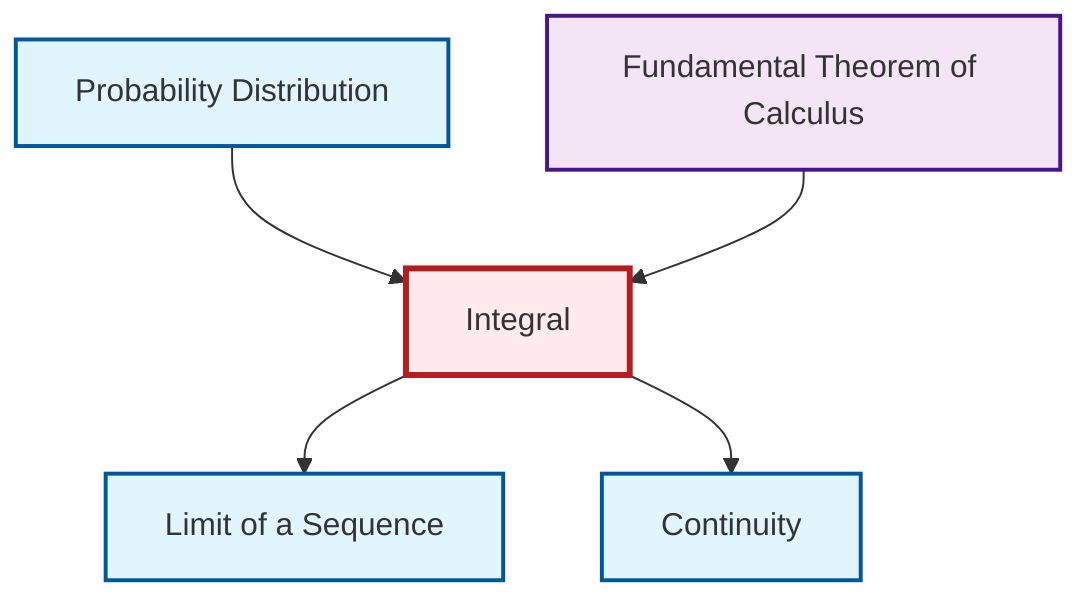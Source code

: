 graph TD
    classDef definition fill:#e1f5fe,stroke:#01579b,stroke-width:2px
    classDef theorem fill:#f3e5f5,stroke:#4a148c,stroke-width:2px
    classDef axiom fill:#fff3e0,stroke:#e65100,stroke-width:2px
    classDef example fill:#e8f5e9,stroke:#1b5e20,stroke-width:2px
    classDef current fill:#ffebee,stroke:#b71c1c,stroke-width:3px
    thm-fundamental-calculus["Fundamental Theorem of Calculus"]:::theorem
    def-probability-distribution["Probability Distribution"]:::definition
    def-integral["Integral"]:::definition
    def-continuity["Continuity"]:::definition
    def-limit["Limit of a Sequence"]:::definition
    def-integral --> def-limit
    def-probability-distribution --> def-integral
    thm-fundamental-calculus --> def-integral
    def-integral --> def-continuity
    class def-integral current